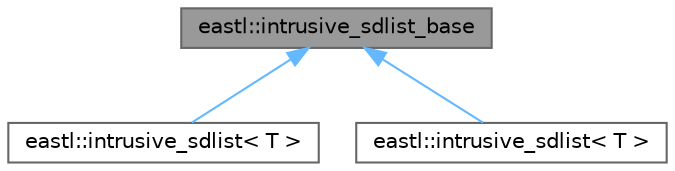 digraph "eastl::intrusive_sdlist_base"
{
 // LATEX_PDF_SIZE
  bgcolor="transparent";
  edge [fontname=Helvetica,fontsize=10,labelfontname=Helvetica,labelfontsize=10];
  node [fontname=Helvetica,fontsize=10,shape=box,height=0.2,width=0.4];
  Node1 [id="Node000001",label="eastl::intrusive_sdlist_base",height=0.2,width=0.4,color="gray40", fillcolor="grey60", style="filled", fontcolor="black",tooltip=" "];
  Node1 -> Node2 [id="edge3_Node000001_Node000002",dir="back",color="steelblue1",style="solid",tooltip=" "];
  Node2 [id="Node000002",label="eastl::intrusive_sdlist\< T \>",height=0.2,width=0.4,color="gray40", fillcolor="white", style="filled",URL="$classeastl_1_1intrusive__sdlist.html",tooltip=" "];
  Node1 -> Node3 [id="edge4_Node000001_Node000003",dir="back",color="steelblue1",style="solid",tooltip=" "];
  Node3 [id="Node000003",label="eastl::intrusive_sdlist\< T \>",height=0.2,width=0.4,color="gray40", fillcolor="white", style="filled",URL="$classeastl_1_1intrusive__sdlist.html",tooltip=" "];
}
